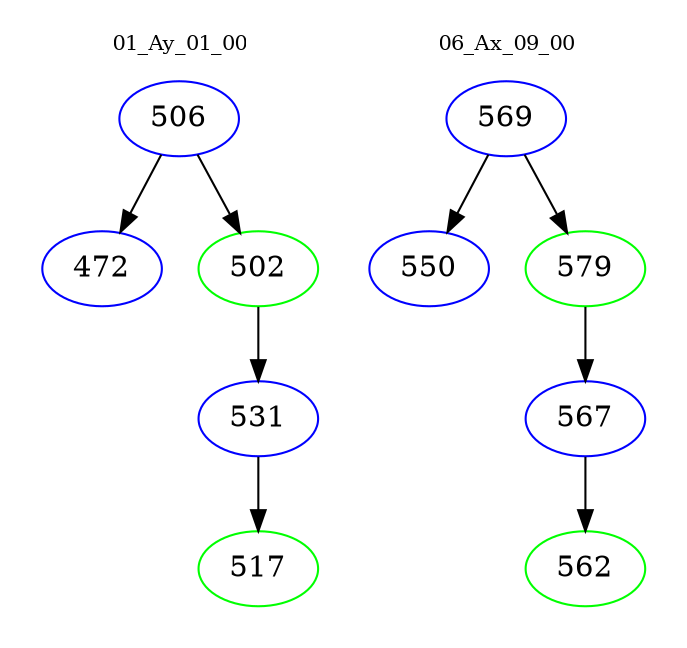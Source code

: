 digraph{
subgraph cluster_0 {
color = white
label = "01_Ay_01_00";
fontsize=10;
T0_506 [label="506", color="blue"]
T0_506 -> T0_472 [color="black"]
T0_472 [label="472", color="blue"]
T0_506 -> T0_502 [color="black"]
T0_502 [label="502", color="green"]
T0_502 -> T0_531 [color="black"]
T0_531 [label="531", color="blue"]
T0_531 -> T0_517 [color="black"]
T0_517 [label="517", color="green"]
}
subgraph cluster_1 {
color = white
label = "06_Ax_09_00";
fontsize=10;
T1_569 [label="569", color="blue"]
T1_569 -> T1_550 [color="black"]
T1_550 [label="550", color="blue"]
T1_569 -> T1_579 [color="black"]
T1_579 [label="579", color="green"]
T1_579 -> T1_567 [color="black"]
T1_567 [label="567", color="blue"]
T1_567 -> T1_562 [color="black"]
T1_562 [label="562", color="green"]
}
}
